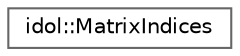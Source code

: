 digraph "Graphical Class Hierarchy"
{
 // LATEX_PDF_SIZE
  bgcolor="transparent";
  edge [fontname=Helvetica,fontsize=10,labelfontname=Helvetica,labelfontsize=10];
  node [fontname=Helvetica,fontsize=10,shape=box,height=0.2,width=0.4];
  rankdir="LR";
  Node0 [id="Node000000",label="idol::MatrixIndices",height=0.2,width=0.4,color="grey40", fillcolor="white", style="filled",URL="$classidol_1_1MatrixIndices.html",tooltip=" "];
}
